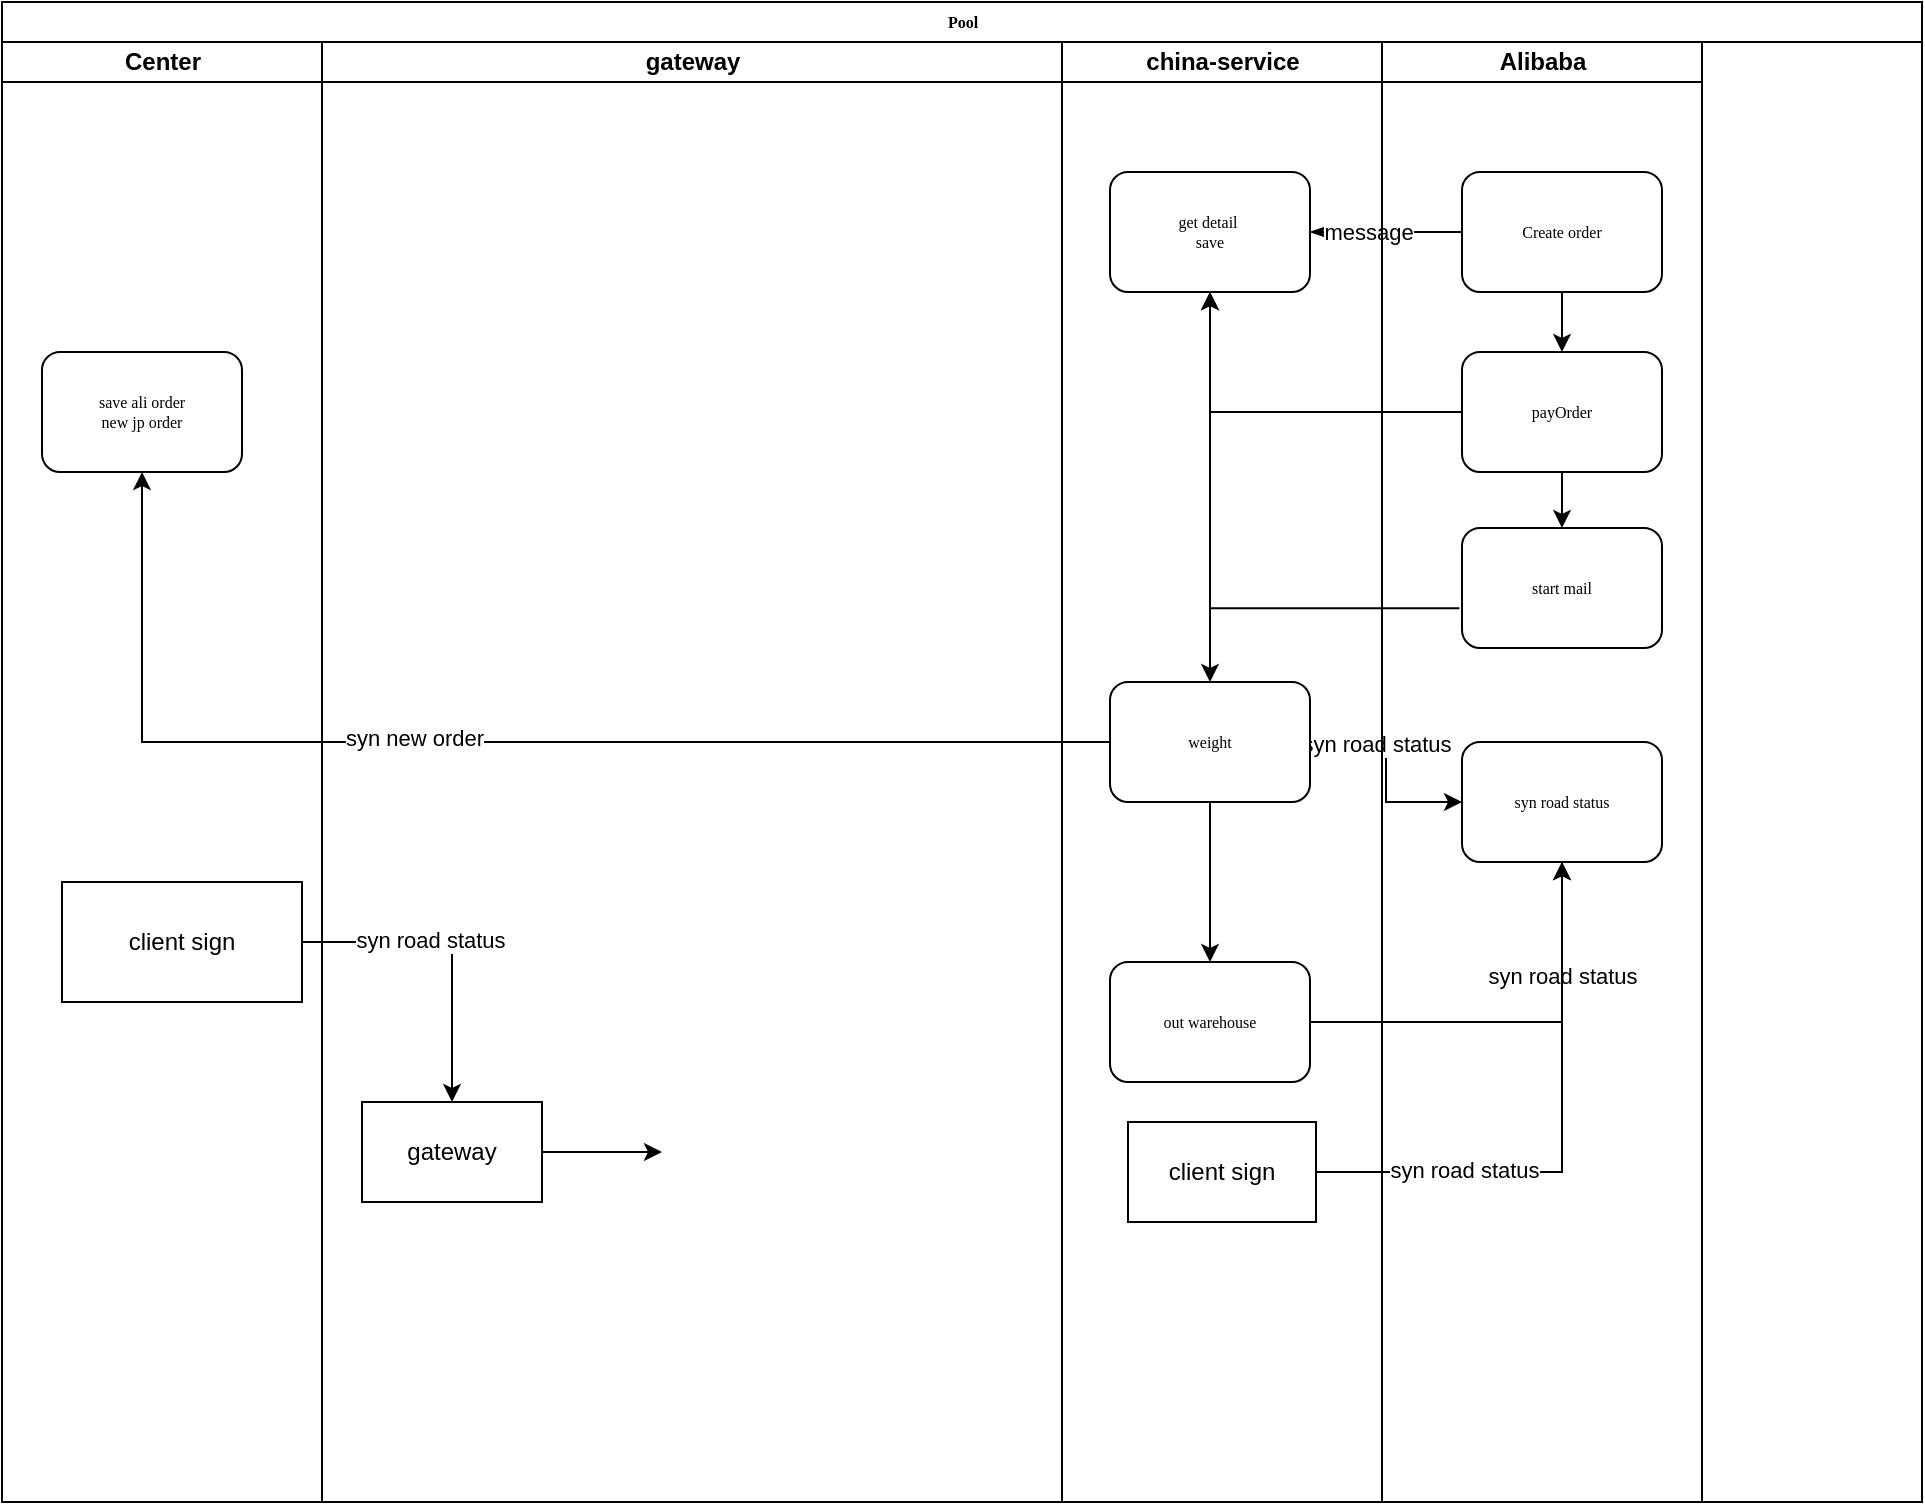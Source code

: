 <mxfile version="23.1.3" type="github">
  <diagram name="Page-1" id="74e2e168-ea6b-b213-b513-2b3c1d86103e">
    <mxGraphModel dx="1366" dy="779" grid="1" gridSize="10" guides="1" tooltips="1" connect="1" arrows="1" fold="1" page="1" pageScale="1" pageWidth="1100" pageHeight="850" background="none" math="0" shadow="0">
      <root>
        <mxCell id="0" />
        <mxCell id="1" parent="0" />
        <mxCell id="77e6c97f196da883-1" value="Pool" style="swimlane;html=1;childLayout=stackLayout;startSize=20;rounded=0;shadow=0;labelBackgroundColor=none;strokeWidth=1;fontFamily=Verdana;fontSize=8;align=center;" parent="1" vertex="1">
          <mxGeometry x="30" y="40" width="960" height="750" as="geometry" />
        </mxCell>
        <mxCell id="77e6c97f196da883-2" value="Center" style="swimlane;html=1;startSize=20;" parent="77e6c97f196da883-1" vertex="1">
          <mxGeometry y="20" width="160" height="730" as="geometry" />
        </mxCell>
        <mxCell id="77e6c97f196da883-9" value="save ali order&lt;br&gt;new jp order" style="rounded=1;whiteSpace=wrap;html=1;shadow=0;labelBackgroundColor=none;strokeWidth=1;fontFamily=Verdana;fontSize=8;align=center;" parent="77e6c97f196da883-2" vertex="1">
          <mxGeometry x="20" y="155" width="100" height="60" as="geometry" />
        </mxCell>
        <mxCell id="UwH7HPfgJsiTALRQJscL-25" value="client sign" style="whiteSpace=wrap;html=1;" vertex="1" parent="77e6c97f196da883-2">
          <mxGeometry x="30" y="420" width="120" height="60" as="geometry" />
        </mxCell>
        <mxCell id="77e6c97f196da883-26" style="edgeStyle=orthogonalEdgeStyle;rounded=1;html=1;labelBackgroundColor=none;startArrow=none;startFill=0;startSize=5;endArrow=classicThin;endFill=1;endSize=5;jettySize=auto;orthogonalLoop=1;strokeWidth=1;fontFamily=Verdana;fontSize=8" parent="77e6c97f196da883-1" source="77e6c97f196da883-8" target="77e6c97f196da883-11" edge="1">
          <mxGeometry relative="1" as="geometry" />
        </mxCell>
        <mxCell id="UwH7HPfgJsiTALRQJscL-5" value="message" style="edgeLabel;html=1;align=center;verticalAlign=middle;resizable=0;points=[];" vertex="1" connectable="0" parent="77e6c97f196da883-26">
          <mxGeometry x="0.242" relative="1" as="geometry">
            <mxPoint as="offset" />
          </mxGeometry>
        </mxCell>
        <mxCell id="UwH7HPfgJsiTALRQJscL-11" style="edgeStyle=orthogonalEdgeStyle;rounded=0;orthogonalLoop=1;jettySize=auto;html=1;" edge="1" parent="77e6c97f196da883-1" source="UwH7HPfgJsiTALRQJscL-1" target="77e6c97f196da883-11">
          <mxGeometry relative="1" as="geometry" />
        </mxCell>
        <mxCell id="UwH7HPfgJsiTALRQJscL-12" style="edgeStyle=orthogonalEdgeStyle;rounded=0;orthogonalLoop=1;jettySize=auto;html=1;exitX=-0.013;exitY=0.668;exitDx=0;exitDy=0;exitPerimeter=0;" edge="1" parent="77e6c97f196da883-1" source="UwH7HPfgJsiTALRQJscL-3" target="77e6c97f196da883-11">
          <mxGeometry relative="1" as="geometry" />
        </mxCell>
        <mxCell id="UwH7HPfgJsiTALRQJscL-16" style="edgeStyle=orthogonalEdgeStyle;rounded=0;orthogonalLoop=1;jettySize=auto;html=1;" edge="1" parent="77e6c97f196da883-1" source="UwH7HPfgJsiTALRQJscL-14" target="77e6c97f196da883-18">
          <mxGeometry relative="1" as="geometry" />
        </mxCell>
        <mxCell id="UwH7HPfgJsiTALRQJscL-17" value="syn road status" style="edgeLabel;html=1;align=center;verticalAlign=middle;resizable=0;points=[];" vertex="1" connectable="0" parent="UwH7HPfgJsiTALRQJscL-16">
          <mxGeometry x="-0.388" y="-1" relative="1" as="geometry">
            <mxPoint as="offset" />
          </mxGeometry>
        </mxCell>
        <mxCell id="UwH7HPfgJsiTALRQJscL-18" style="edgeStyle=orthogonalEdgeStyle;rounded=0;orthogonalLoop=1;jettySize=auto;html=1;" edge="1" parent="77e6c97f196da883-1" source="UwH7HPfgJsiTALRQJscL-14" target="77e6c97f196da883-9">
          <mxGeometry relative="1" as="geometry" />
        </mxCell>
        <mxCell id="UwH7HPfgJsiTALRQJscL-19" value="syn new order" style="edgeLabel;html=1;align=center;verticalAlign=middle;resizable=0;points=[];" vertex="1" connectable="0" parent="UwH7HPfgJsiTALRQJscL-18">
          <mxGeometry x="0.124" y="-2" relative="1" as="geometry">
            <mxPoint as="offset" />
          </mxGeometry>
        </mxCell>
        <mxCell id="UwH7HPfgJsiTALRQJscL-22" style="edgeStyle=orthogonalEdgeStyle;rounded=0;orthogonalLoop=1;jettySize=auto;html=1;" edge="1" parent="77e6c97f196da883-1" source="UwH7HPfgJsiTALRQJscL-20" target="77e6c97f196da883-18">
          <mxGeometry relative="1" as="geometry" />
        </mxCell>
        <mxCell id="UwH7HPfgJsiTALRQJscL-23" value="syn road status" style="edgeLabel;html=1;align=center;verticalAlign=middle;resizable=0;points=[];" vertex="1" connectable="0" parent="UwH7HPfgJsiTALRQJscL-22">
          <mxGeometry x="0.451" relative="1" as="geometry">
            <mxPoint as="offset" />
          </mxGeometry>
        </mxCell>
        <mxCell id="UwH7HPfgJsiTALRQJscL-30" style="edgeStyle=orthogonalEdgeStyle;rounded=0;orthogonalLoop=1;jettySize=auto;html=1;" edge="1" parent="77e6c97f196da883-1" source="UwH7HPfgJsiTALRQJscL-29" target="77e6c97f196da883-18">
          <mxGeometry relative="1" as="geometry" />
        </mxCell>
        <mxCell id="UwH7HPfgJsiTALRQJscL-31" value="syn road status" style="edgeLabel;html=1;align=center;verticalAlign=middle;resizable=0;points=[];" vertex="1" connectable="0" parent="UwH7HPfgJsiTALRQJscL-30">
          <mxGeometry x="-0.471" y="1" relative="1" as="geometry">
            <mxPoint as="offset" />
          </mxGeometry>
        </mxCell>
        <mxCell id="UwH7HPfgJsiTALRQJscL-26" style="edgeStyle=orthogonalEdgeStyle;rounded=0;orthogonalLoop=1;jettySize=auto;html=1;" edge="1" parent="77e6c97f196da883-1" source="UwH7HPfgJsiTALRQJscL-25" target="UwH7HPfgJsiTALRQJscL-24">
          <mxGeometry relative="1" as="geometry" />
        </mxCell>
        <mxCell id="UwH7HPfgJsiTALRQJscL-27" value="syn road status" style="edgeLabel;html=1;align=center;verticalAlign=middle;resizable=0;points=[];" vertex="1" connectable="0" parent="UwH7HPfgJsiTALRQJscL-26">
          <mxGeometry x="-0.174" y="1" relative="1" as="geometry">
            <mxPoint as="offset" />
          </mxGeometry>
        </mxCell>
        <mxCell id="77e6c97f196da883-3" value="gateway" style="swimlane;html=1;startSize=20;" parent="77e6c97f196da883-1" vertex="1">
          <mxGeometry x="160" y="20" width="370" height="730" as="geometry" />
        </mxCell>
        <mxCell id="UwH7HPfgJsiTALRQJscL-28" style="edgeStyle=orthogonalEdgeStyle;rounded=0;orthogonalLoop=1;jettySize=auto;html=1;" edge="1" parent="77e6c97f196da883-3" source="UwH7HPfgJsiTALRQJscL-24">
          <mxGeometry relative="1" as="geometry">
            <mxPoint x="170" y="555" as="targetPoint" />
          </mxGeometry>
        </mxCell>
        <mxCell id="UwH7HPfgJsiTALRQJscL-24" value="gateway" style="whiteSpace=wrap;html=1;" vertex="1" parent="77e6c97f196da883-3">
          <mxGeometry x="20" y="530" width="90" height="50" as="geometry" />
        </mxCell>
        <mxCell id="77e6c97f196da883-4" value="china-service" style="swimlane;html=1;startSize=20;" parent="77e6c97f196da883-1" vertex="1">
          <mxGeometry x="530" y="20" width="160" height="730" as="geometry" />
        </mxCell>
        <mxCell id="UwH7HPfgJsiTALRQJscL-15" value="" style="edgeStyle=orthogonalEdgeStyle;rounded=0;orthogonalLoop=1;jettySize=auto;html=1;" edge="1" parent="77e6c97f196da883-4" source="77e6c97f196da883-11" target="UwH7HPfgJsiTALRQJscL-14">
          <mxGeometry relative="1" as="geometry" />
        </mxCell>
        <mxCell id="77e6c97f196da883-11" value="get detail&amp;nbsp;&lt;br&gt;save" style="rounded=1;whiteSpace=wrap;html=1;shadow=0;labelBackgroundColor=none;strokeWidth=1;fontFamily=Verdana;fontSize=8;align=center;" parent="77e6c97f196da883-4" vertex="1">
          <mxGeometry x="24" y="65" width="100" height="60" as="geometry" />
        </mxCell>
        <mxCell id="UwH7HPfgJsiTALRQJscL-21" value="" style="edgeStyle=orthogonalEdgeStyle;rounded=0;orthogonalLoop=1;jettySize=auto;html=1;" edge="1" parent="77e6c97f196da883-4" source="UwH7HPfgJsiTALRQJscL-14" target="UwH7HPfgJsiTALRQJscL-20">
          <mxGeometry relative="1" as="geometry" />
        </mxCell>
        <mxCell id="UwH7HPfgJsiTALRQJscL-14" value="weight" style="rounded=1;whiteSpace=wrap;html=1;shadow=0;labelBackgroundColor=none;strokeWidth=1;fontFamily=Verdana;fontSize=8;align=center;" vertex="1" parent="77e6c97f196da883-4">
          <mxGeometry x="24" y="320" width="100" height="60" as="geometry" />
        </mxCell>
        <mxCell id="UwH7HPfgJsiTALRQJscL-20" value="out warehouse" style="rounded=1;whiteSpace=wrap;html=1;shadow=0;labelBackgroundColor=none;strokeWidth=1;fontFamily=Verdana;fontSize=8;align=center;" vertex="1" parent="77e6c97f196da883-4">
          <mxGeometry x="24" y="460" width="100" height="60" as="geometry" />
        </mxCell>
        <mxCell id="UwH7HPfgJsiTALRQJscL-29" value="client sign" style="whiteSpace=wrap;html=1;" vertex="1" parent="77e6c97f196da883-4">
          <mxGeometry x="33" y="540" width="94" height="50" as="geometry" />
        </mxCell>
        <mxCell id="77e6c97f196da883-6" value="Alibaba" style="swimlane;html=1;startSize=20;" parent="77e6c97f196da883-1" vertex="1">
          <mxGeometry x="690" y="20" width="160" height="730" as="geometry" />
        </mxCell>
        <mxCell id="77e6c97f196da883-18" value="syn road status" style="rounded=1;whiteSpace=wrap;html=1;shadow=0;labelBackgroundColor=none;strokeWidth=1;fontFamily=Verdana;fontSize=8;align=center;" parent="77e6c97f196da883-6" vertex="1">
          <mxGeometry x="40" y="350" width="100" height="60" as="geometry" />
        </mxCell>
        <mxCell id="UwH7HPfgJsiTALRQJscL-2" value="" style="edgeStyle=orthogonalEdgeStyle;rounded=0;orthogonalLoop=1;jettySize=auto;html=1;" edge="1" parent="77e6c97f196da883-6" source="77e6c97f196da883-8" target="UwH7HPfgJsiTALRQJscL-1">
          <mxGeometry relative="1" as="geometry" />
        </mxCell>
        <mxCell id="77e6c97f196da883-8" value="Create order" style="rounded=1;whiteSpace=wrap;html=1;shadow=0;labelBackgroundColor=none;strokeWidth=1;fontFamily=Verdana;fontSize=8;align=center;" parent="77e6c97f196da883-6" vertex="1">
          <mxGeometry x="40" y="65" width="100" height="60" as="geometry" />
        </mxCell>
        <mxCell id="UwH7HPfgJsiTALRQJscL-4" value="" style="edgeStyle=orthogonalEdgeStyle;rounded=0;orthogonalLoop=1;jettySize=auto;html=1;" edge="1" parent="77e6c97f196da883-6" source="UwH7HPfgJsiTALRQJscL-1" target="UwH7HPfgJsiTALRQJscL-3">
          <mxGeometry relative="1" as="geometry" />
        </mxCell>
        <mxCell id="UwH7HPfgJsiTALRQJscL-1" value="payOrder" style="rounded=1;whiteSpace=wrap;html=1;shadow=0;labelBackgroundColor=none;strokeWidth=1;fontFamily=Verdana;fontSize=8;align=center;" vertex="1" parent="77e6c97f196da883-6">
          <mxGeometry x="40" y="155" width="100" height="60" as="geometry" />
        </mxCell>
        <mxCell id="UwH7HPfgJsiTALRQJscL-3" value="start mail" style="rounded=1;whiteSpace=wrap;html=1;shadow=0;labelBackgroundColor=none;strokeWidth=1;fontFamily=Verdana;fontSize=8;align=center;" vertex="1" parent="77e6c97f196da883-6">
          <mxGeometry x="40" y="243" width="100" height="60" as="geometry" />
        </mxCell>
      </root>
    </mxGraphModel>
  </diagram>
</mxfile>
